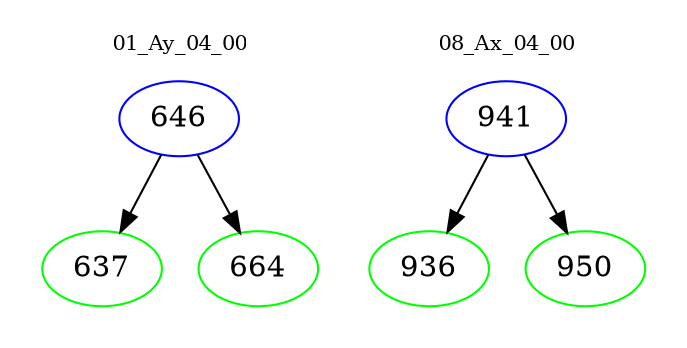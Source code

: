 digraph{
subgraph cluster_0 {
color = white
label = "01_Ay_04_00";
fontsize=10;
T0_646 [label="646", color="blue"]
T0_646 -> T0_637 [color="black"]
T0_637 [label="637", color="green"]
T0_646 -> T0_664 [color="black"]
T0_664 [label="664", color="green"]
}
subgraph cluster_1 {
color = white
label = "08_Ax_04_00";
fontsize=10;
T1_941 [label="941", color="blue"]
T1_941 -> T1_936 [color="black"]
T1_936 [label="936", color="green"]
T1_941 -> T1_950 [color="black"]
T1_950 [label="950", color="green"]
}
}
